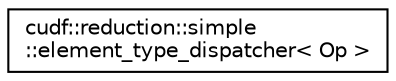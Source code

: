 digraph "Graphical Class Hierarchy"
{
 // LATEX_PDF_SIZE
  edge [fontname="Helvetica",fontsize="10",labelfontname="Helvetica",labelfontsize="10"];
  node [fontname="Helvetica",fontsize="10",shape=record];
  rankdir="LR";
  Node0 [label="cudf::reduction::simple\l::element_type_dispatcher\< Op \>",height=0.2,width=0.4,color="black", fillcolor="white", style="filled",URL="$structcudf_1_1reduction_1_1simple_1_1element__type__dispatcher.html",tooltip=" "];
}
